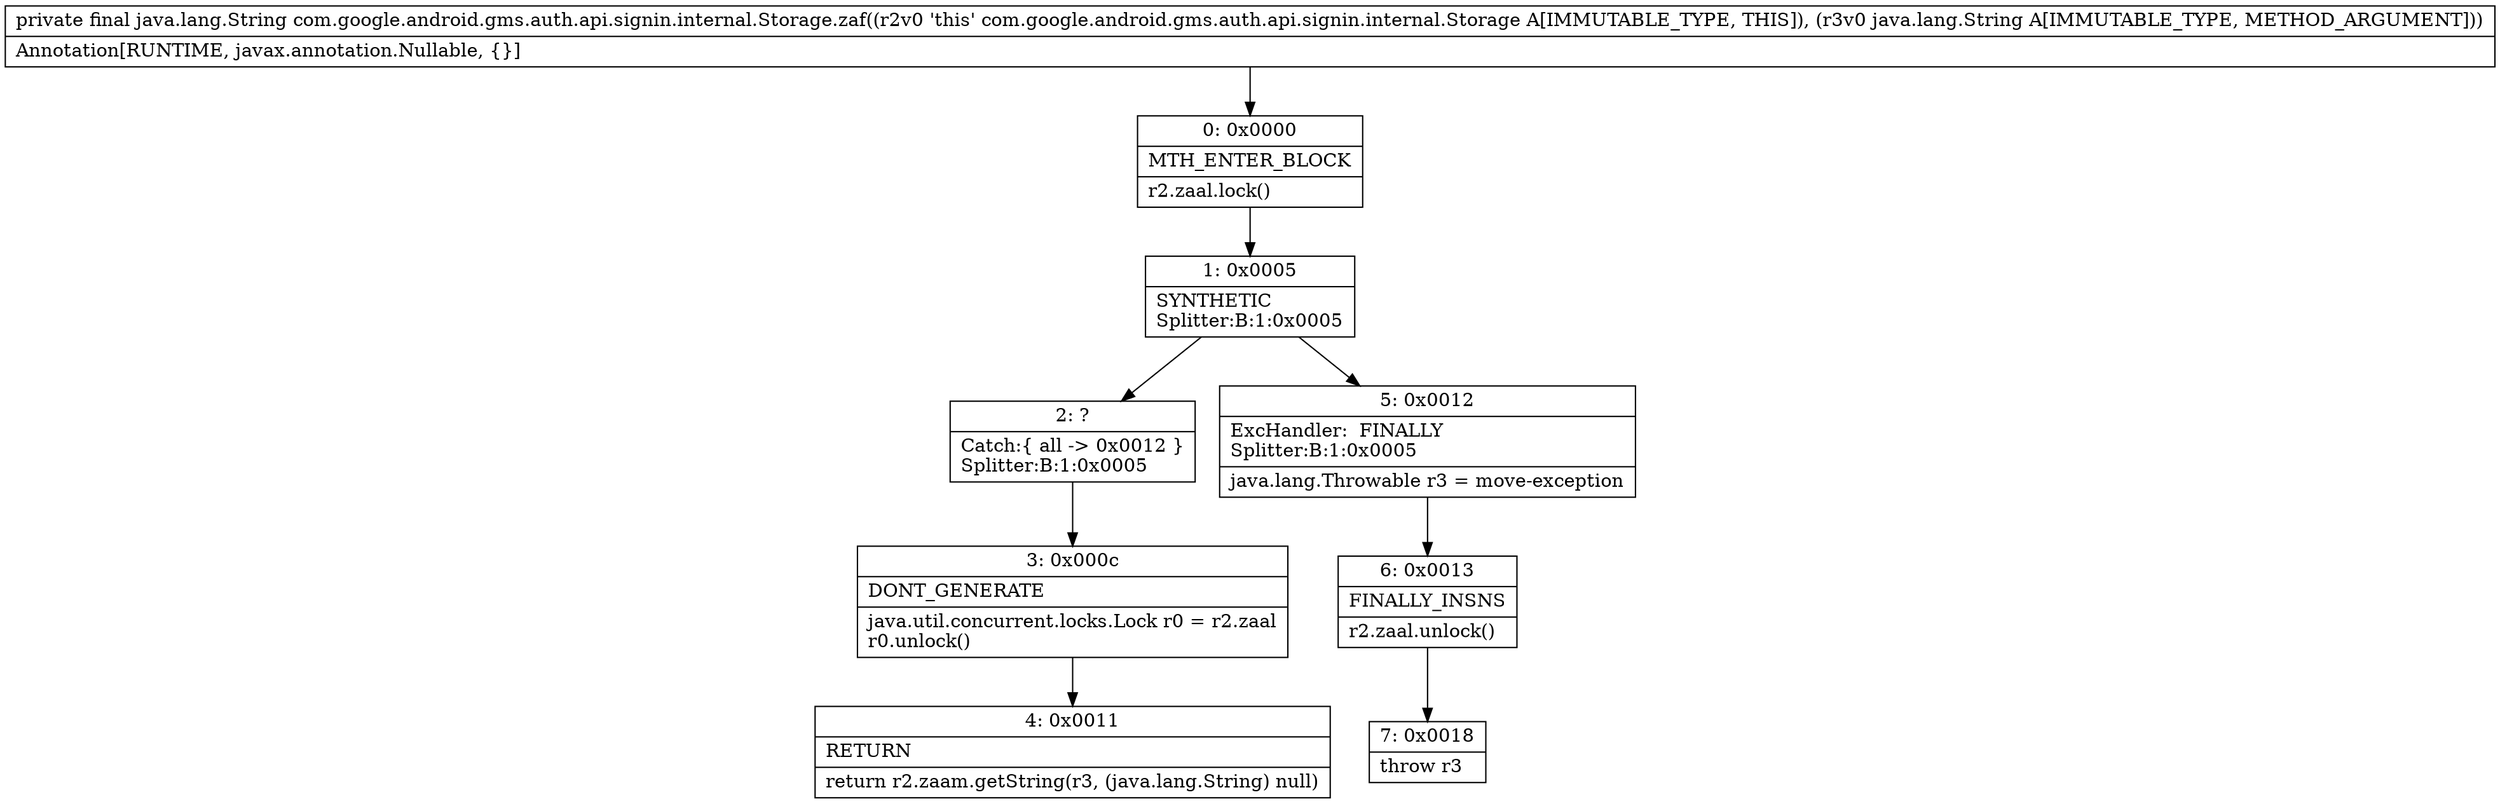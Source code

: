 digraph "CFG forcom.google.android.gms.auth.api.signin.internal.Storage.zaf(Ljava\/lang\/String;)Ljava\/lang\/String;" {
Node_0 [shape=record,label="{0\:\ 0x0000|MTH_ENTER_BLOCK\l|r2.zaal.lock()\l}"];
Node_1 [shape=record,label="{1\:\ 0x0005|SYNTHETIC\lSplitter:B:1:0x0005\l}"];
Node_2 [shape=record,label="{2\:\ ?|Catch:\{ all \-\> 0x0012 \}\lSplitter:B:1:0x0005\l}"];
Node_3 [shape=record,label="{3\:\ 0x000c|DONT_GENERATE\l|java.util.concurrent.locks.Lock r0 = r2.zaal\lr0.unlock()\l}"];
Node_4 [shape=record,label="{4\:\ 0x0011|RETURN\l|return r2.zaam.getString(r3, (java.lang.String) null)\l}"];
Node_5 [shape=record,label="{5\:\ 0x0012|ExcHandler:  FINALLY\lSplitter:B:1:0x0005\l|java.lang.Throwable r3 = move\-exception\l}"];
Node_6 [shape=record,label="{6\:\ 0x0013|FINALLY_INSNS\l|r2.zaal.unlock()\l}"];
Node_7 [shape=record,label="{7\:\ 0x0018|throw r3\l}"];
MethodNode[shape=record,label="{private final java.lang.String com.google.android.gms.auth.api.signin.internal.Storage.zaf((r2v0 'this' com.google.android.gms.auth.api.signin.internal.Storage A[IMMUTABLE_TYPE, THIS]), (r3v0 java.lang.String A[IMMUTABLE_TYPE, METHOD_ARGUMENT]))  | Annotation[RUNTIME, javax.annotation.Nullable, \{\}]\l}"];
MethodNode -> Node_0;
Node_0 -> Node_1;
Node_1 -> Node_2;
Node_1 -> Node_5;
Node_2 -> Node_3;
Node_3 -> Node_4;
Node_5 -> Node_6;
Node_6 -> Node_7;
}

